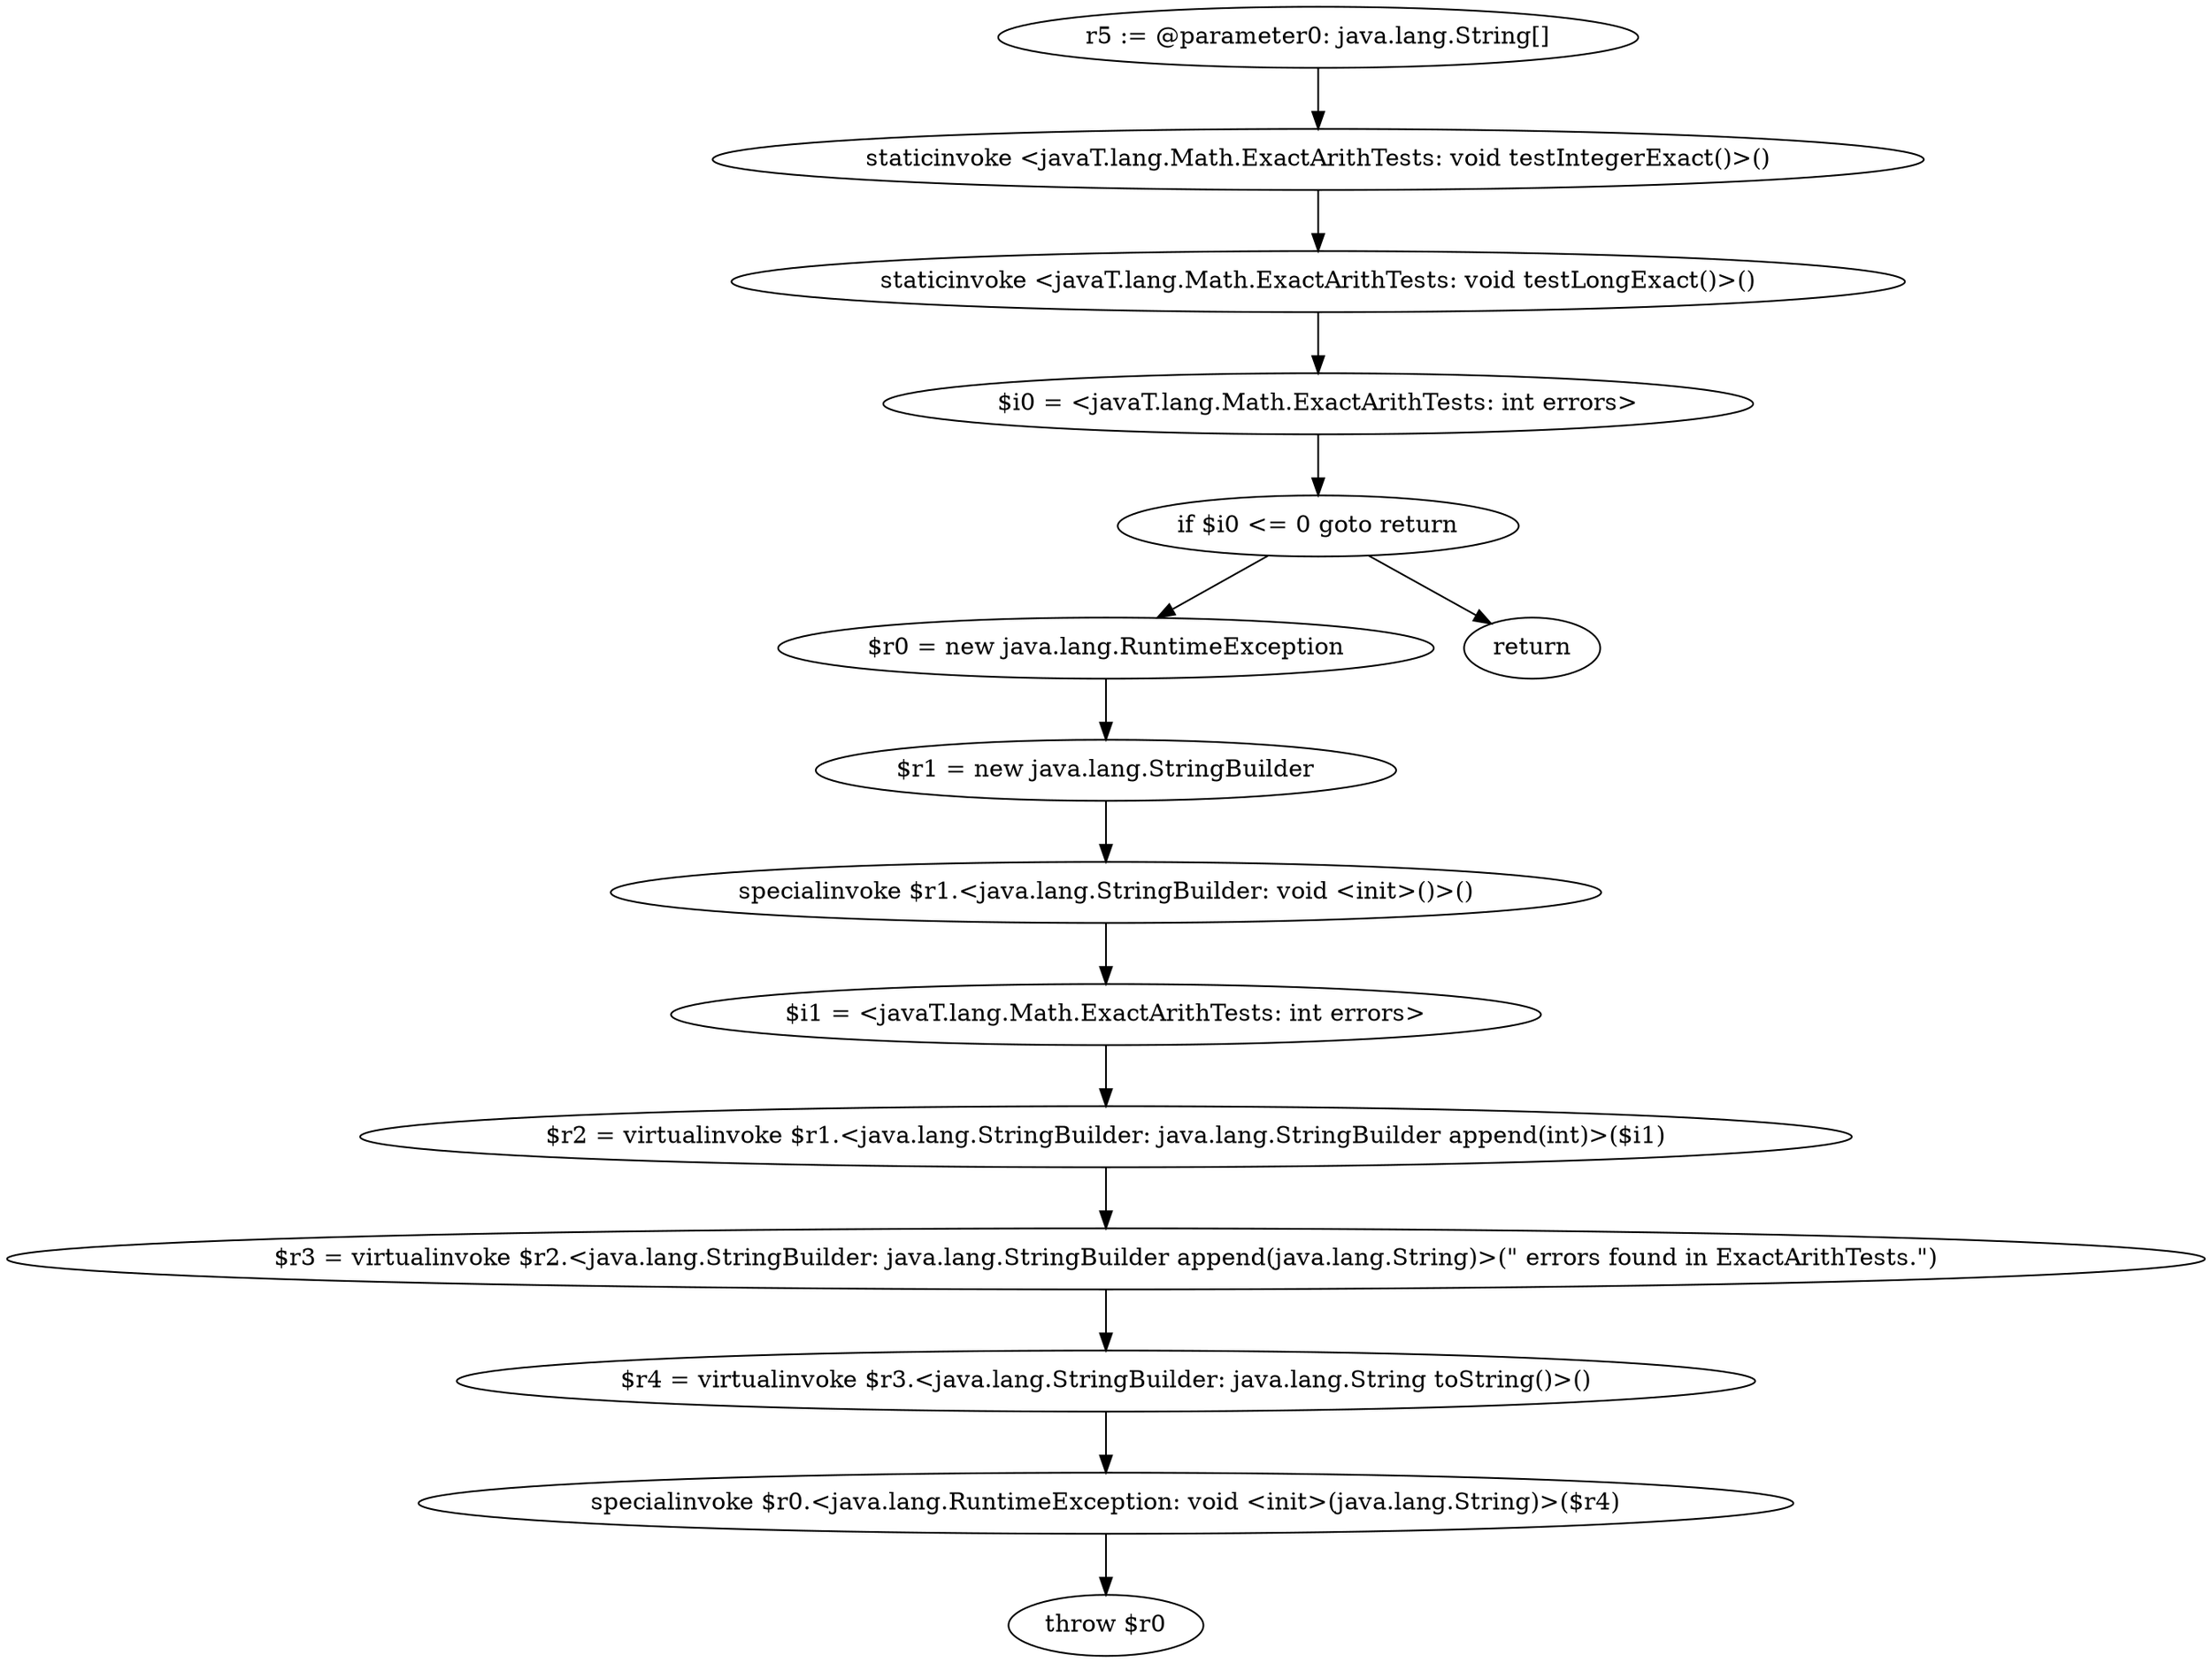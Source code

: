 digraph "unitGraph" {
    "r5 := @parameter0: java.lang.String[]"
    "staticinvoke <javaT.lang.Math.ExactArithTests: void testIntegerExact()>()"
    "staticinvoke <javaT.lang.Math.ExactArithTests: void testLongExact()>()"
    "$i0 = <javaT.lang.Math.ExactArithTests: int errors>"
    "if $i0 <= 0 goto return"
    "$r0 = new java.lang.RuntimeException"
    "$r1 = new java.lang.StringBuilder"
    "specialinvoke $r1.<java.lang.StringBuilder: void <init>()>()"
    "$i1 = <javaT.lang.Math.ExactArithTests: int errors>"
    "$r2 = virtualinvoke $r1.<java.lang.StringBuilder: java.lang.StringBuilder append(int)>($i1)"
    "$r3 = virtualinvoke $r2.<java.lang.StringBuilder: java.lang.StringBuilder append(java.lang.String)>(\" errors found in ExactArithTests.\")"
    "$r4 = virtualinvoke $r3.<java.lang.StringBuilder: java.lang.String toString()>()"
    "specialinvoke $r0.<java.lang.RuntimeException: void <init>(java.lang.String)>($r4)"
    "throw $r0"
    "return"
    "r5 := @parameter0: java.lang.String[]"->"staticinvoke <javaT.lang.Math.ExactArithTests: void testIntegerExact()>()";
    "staticinvoke <javaT.lang.Math.ExactArithTests: void testIntegerExact()>()"->"staticinvoke <javaT.lang.Math.ExactArithTests: void testLongExact()>()";
    "staticinvoke <javaT.lang.Math.ExactArithTests: void testLongExact()>()"->"$i0 = <javaT.lang.Math.ExactArithTests: int errors>";
    "$i0 = <javaT.lang.Math.ExactArithTests: int errors>"->"if $i0 <= 0 goto return";
    "if $i0 <= 0 goto return"->"$r0 = new java.lang.RuntimeException";
    "if $i0 <= 0 goto return"->"return";
    "$r0 = new java.lang.RuntimeException"->"$r1 = new java.lang.StringBuilder";
    "$r1 = new java.lang.StringBuilder"->"specialinvoke $r1.<java.lang.StringBuilder: void <init>()>()";
    "specialinvoke $r1.<java.lang.StringBuilder: void <init>()>()"->"$i1 = <javaT.lang.Math.ExactArithTests: int errors>";
    "$i1 = <javaT.lang.Math.ExactArithTests: int errors>"->"$r2 = virtualinvoke $r1.<java.lang.StringBuilder: java.lang.StringBuilder append(int)>($i1)";
    "$r2 = virtualinvoke $r1.<java.lang.StringBuilder: java.lang.StringBuilder append(int)>($i1)"->"$r3 = virtualinvoke $r2.<java.lang.StringBuilder: java.lang.StringBuilder append(java.lang.String)>(\" errors found in ExactArithTests.\")";
    "$r3 = virtualinvoke $r2.<java.lang.StringBuilder: java.lang.StringBuilder append(java.lang.String)>(\" errors found in ExactArithTests.\")"->"$r4 = virtualinvoke $r3.<java.lang.StringBuilder: java.lang.String toString()>()";
    "$r4 = virtualinvoke $r3.<java.lang.StringBuilder: java.lang.String toString()>()"->"specialinvoke $r0.<java.lang.RuntimeException: void <init>(java.lang.String)>($r4)";
    "specialinvoke $r0.<java.lang.RuntimeException: void <init>(java.lang.String)>($r4)"->"throw $r0";
}
